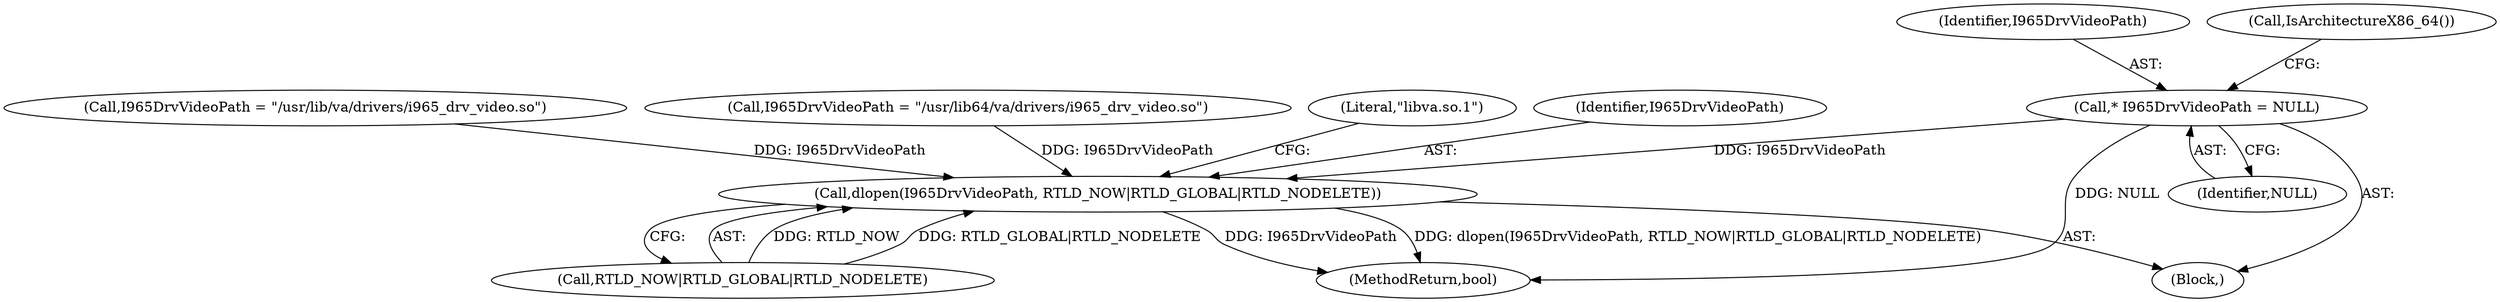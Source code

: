 digraph "0_Chrome_27c68f543e5eba779902447445dfb05ec3f5bf75_9@pointer" {
"1000126" [label="(Call,* I965DrvVideoPath = NULL)"];
"1000142" [label="(Call,dlopen(I965DrvVideoPath, RTLD_NOW|RTLD_GLOBAL|RTLD_NODELETE))"];
"1000126" [label="(Call,* I965DrvVideoPath = NULL)"];
"1000165" [label="(MethodReturn,bool)"];
"1000124" [label="(Block,)"];
"1000128" [label="(Identifier,NULL)"];
"1000139" [label="(Call,I965DrvVideoPath = \"/usr/lib/va/drivers/i965_drv_video.so\")"];
"1000142" [label="(Call,dlopen(I965DrvVideoPath, RTLD_NOW|RTLD_GLOBAL|RTLD_NODELETE))"];
"1000127" [label="(Identifier,I965DrvVideoPath)"];
"1000130" [label="(Call,IsArchitectureX86_64())"];
"1000132" [label="(Call,I965DrvVideoPath = \"/usr/lib64/va/drivers/i965_drv_video.so\")"];
"1000144" [label="(Call,RTLD_NOW|RTLD_GLOBAL|RTLD_NODELETE)"];
"1000150" [label="(Literal,\"libva.so.1\")"];
"1000143" [label="(Identifier,I965DrvVideoPath)"];
"1000126" -> "1000124"  [label="AST: "];
"1000126" -> "1000128"  [label="CFG: "];
"1000127" -> "1000126"  [label="AST: "];
"1000128" -> "1000126"  [label="AST: "];
"1000130" -> "1000126"  [label="CFG: "];
"1000126" -> "1000165"  [label="DDG: NULL"];
"1000126" -> "1000142"  [label="DDG: I965DrvVideoPath"];
"1000142" -> "1000124"  [label="AST: "];
"1000142" -> "1000144"  [label="CFG: "];
"1000143" -> "1000142"  [label="AST: "];
"1000144" -> "1000142"  [label="AST: "];
"1000150" -> "1000142"  [label="CFG: "];
"1000142" -> "1000165"  [label="DDG: dlopen(I965DrvVideoPath, RTLD_NOW|RTLD_GLOBAL|RTLD_NODELETE)"];
"1000142" -> "1000165"  [label="DDG: I965DrvVideoPath"];
"1000139" -> "1000142"  [label="DDG: I965DrvVideoPath"];
"1000132" -> "1000142"  [label="DDG: I965DrvVideoPath"];
"1000144" -> "1000142"  [label="DDG: RTLD_NOW"];
"1000144" -> "1000142"  [label="DDG: RTLD_GLOBAL|RTLD_NODELETE"];
}
